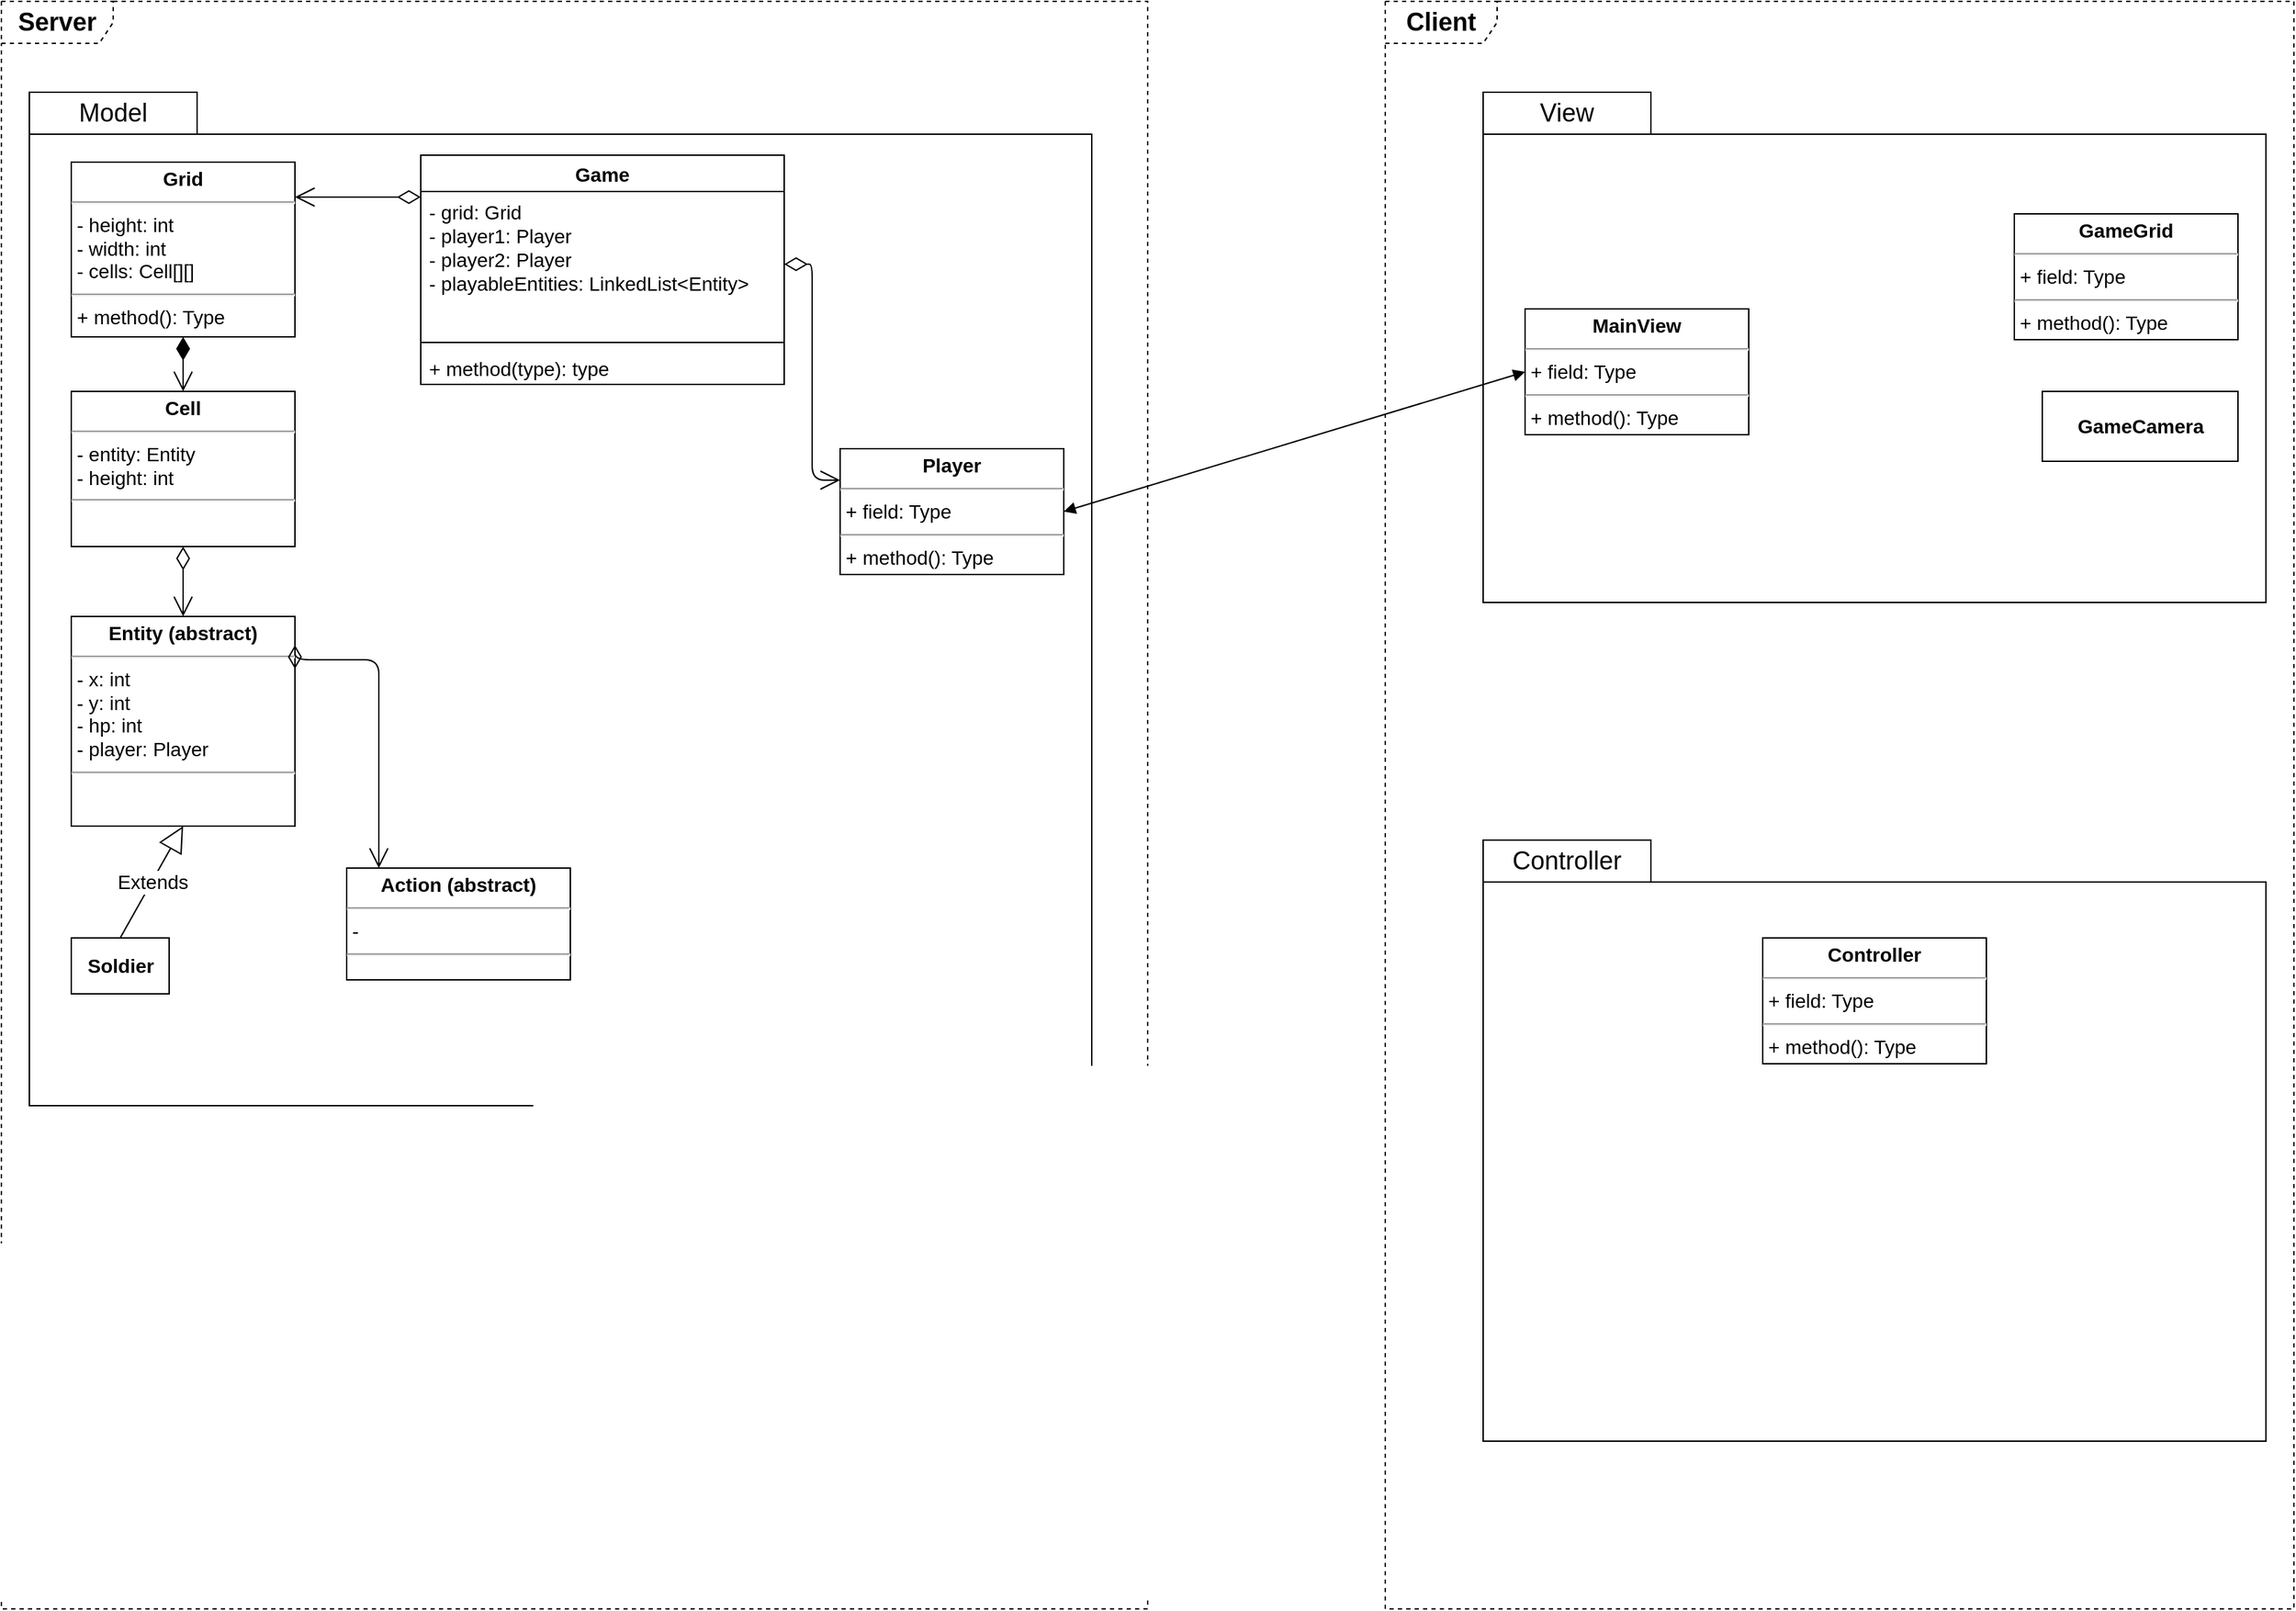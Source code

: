 <mxfile version="14.1.8" type="device"><diagram id="C5RBs43oDa-KdzZeNtuy" name="Page-1"><mxGraphModel dx="2555" dy="1025" grid="1" gridSize="10" guides="1" tooltips="1" connect="1" arrows="1" fold="1" page="1" pageScale="1" pageWidth="827" pageHeight="1169" math="0" shadow="0"><root><mxCell id="WIyWlLk6GJQsqaUBKTNV-0"/><mxCell id="WIyWlLk6GJQsqaUBKTNV-1" parent="WIyWlLk6GJQsqaUBKTNV-0"/><mxCell id="uxTU_Fl1mZ-33k4q0JXO-39" value="&lt;b&gt;Server&lt;/b&gt;" style="shape=umlFrame;whiteSpace=wrap;html=1;labelBackgroundColor=none;fillColor=#ffffff;fontSize=18;fontColor=#000000;align=center;width=80;height=30;dashed=1;" parent="WIyWlLk6GJQsqaUBKTNV-1" vertex="1"><mxGeometry x="-820" y="10" width="820" height="1150" as="geometry"/></mxCell><mxCell id="uxTU_Fl1mZ-33k4q0JXO-34" value="&lt;b&gt;Client&lt;/b&gt;" style="shape=umlFrame;whiteSpace=wrap;html=1;labelBackgroundColor=none;fillColor=#ffffff;fontSize=18;fontColor=#000000;align=center;width=80;height=30;dashed=1;perimeterSpacing=0;" parent="WIyWlLk6GJQsqaUBKTNV-1" vertex="1"><mxGeometry x="170" y="10" width="650" height="1150" as="geometry"/></mxCell><mxCell id="uxTU_Fl1mZ-33k4q0JXO-5" value="" style="shape=folder;fontStyle=1;spacingTop=10;tabWidth=120;tabHeight=30;tabPosition=left;html=1;align=left;fontSize=14;" parent="WIyWlLk6GJQsqaUBKTNV-1" vertex="1"><mxGeometry x="-800" y="75" width="760" height="725" as="geometry"/></mxCell><mxCell id="uxTU_Fl1mZ-33k4q0JXO-1" value="Game" style="swimlane;fontStyle=1;align=center;verticalAlign=middle;childLayout=stackLayout;horizontal=1;startSize=26;horizontalStack=0;resizeParent=1;resizeParentMax=0;resizeLast=0;collapsible=1;marginBottom=0;fontSize=14;" parent="WIyWlLk6GJQsqaUBKTNV-1" vertex="1"><mxGeometry x="-520" y="120" width="260" height="164" as="geometry"><mxRectangle x="460" y="240" width="70" height="26" as="alternateBounds"/></mxGeometry></mxCell><mxCell id="uxTU_Fl1mZ-33k4q0JXO-2" value="- grid: Grid&#10;- player1: Player&#10;- player2: Player&#10;- playableEntities: LinkedList&lt;Entity&gt;" style="text;align=left;verticalAlign=top;spacingLeft=4;spacingRight=4;overflow=hidden;rotatable=0;points=[[0,0.5],[1,0.5]];portConstraint=eastwest;labelBackgroundColor=none;labelBorderColor=none;fontSize=14;strokeWidth=3;" parent="uxTU_Fl1mZ-33k4q0JXO-1" vertex="1"><mxGeometry y="26" width="260" height="104" as="geometry"/></mxCell><mxCell id="uxTU_Fl1mZ-33k4q0JXO-3" value="" style="line;strokeWidth=1;fillColor=none;align=left;verticalAlign=middle;spacingTop=-1;spacingLeft=3;spacingRight=3;rotatable=0;labelPosition=right;points=[];portConstraint=eastwest;fontSize=14;" parent="uxTU_Fl1mZ-33k4q0JXO-1" vertex="1"><mxGeometry y="130" width="260" height="8" as="geometry"/></mxCell><mxCell id="uxTU_Fl1mZ-33k4q0JXO-4" value="+ method(type): type" style="text;strokeColor=none;fillColor=none;align=left;verticalAlign=top;spacingLeft=4;spacingRight=4;overflow=hidden;rotatable=0;points=[[0,0.5],[1,0.5]];portConstraint=eastwest;fontSize=14;" parent="uxTU_Fl1mZ-33k4q0JXO-1" vertex="1"><mxGeometry y="138" width="260" height="26" as="geometry"/></mxCell><mxCell id="uxTU_Fl1mZ-33k4q0JXO-6" value="Model" style="text;html=1;strokeColor=none;fillColor=none;align=center;verticalAlign=middle;whiteSpace=wrap;rounded=0;fontSize=18;" parent="WIyWlLk6GJQsqaUBKTNV-1" vertex="1"><mxGeometry x="-800" y="75" width="120" height="30" as="geometry"/></mxCell><mxCell id="uxTU_Fl1mZ-33k4q0JXO-10" value="" style="shape=folder;fontStyle=1;spacingTop=10;tabWidth=120;tabHeight=30;tabPosition=left;html=1;labelBackgroundColor=none;fillColor=#ffffff;fontColor=#000000;align=left;fontSize=14;" parent="WIyWlLk6GJQsqaUBKTNV-1" vertex="1"><mxGeometry x="240" y="75" width="560" height="365" as="geometry"/></mxCell><mxCell id="uxTU_Fl1mZ-33k4q0JXO-12" value="View" style="text;html=1;strokeColor=none;fillColor=none;align=center;verticalAlign=middle;whiteSpace=wrap;rounded=0;labelBackgroundColor=none;fontColor=#000000;fontSize=18;" parent="WIyWlLk6GJQsqaUBKTNV-1" vertex="1"><mxGeometry x="240" y="75" width="120" height="30" as="geometry"/></mxCell><mxCell id="uxTU_Fl1mZ-33k4q0JXO-14" value="&lt;p style=&quot;margin: 4px 0px 0px ; text-align: center ; font-size: 14px&quot;&gt;&lt;b style=&quot;font-size: 14px&quot;&gt;Grid&lt;/b&gt;&lt;/p&gt;&lt;hr style=&quot;font-size: 14px&quot;&gt;&lt;p style=&quot;margin: 0px 0px 0px 4px ; font-size: 14px&quot;&gt;- height: int&lt;/p&gt;&lt;p style=&quot;margin: 0px 0px 0px 4px ; font-size: 14px&quot;&gt;- width: int&lt;/p&gt;&lt;p style=&quot;margin: 0px 0px 0px 4px ; font-size: 14px&quot;&gt;- cells: Cell[][]&lt;/p&gt;&lt;hr style=&quot;font-size: 14px&quot;&gt;&lt;p style=&quot;margin: 0px 0px 0px 4px ; font-size: 14px&quot;&gt;+ method(): Type&lt;/p&gt;" style="verticalAlign=top;align=left;overflow=fill;fontSize=14;fontFamily=Helvetica;html=1;labelBackgroundColor=none;fillColor=#ffffff;" parent="WIyWlLk6GJQsqaUBKTNV-1" vertex="1"><mxGeometry x="-770" y="125" width="160" height="125" as="geometry"/></mxCell><mxCell id="uxTU_Fl1mZ-33k4q0JXO-16" value="&lt;p style=&quot;margin: 4px 0px 0px; text-align: center; font-size: 14px;&quot;&gt;&lt;b style=&quot;font-size: 14px;&quot;&gt;Player&lt;/b&gt;&lt;/p&gt;&lt;hr style=&quot;font-size: 14px;&quot;&gt;&lt;p style=&quot;margin: 0px 0px 0px 4px; font-size: 14px;&quot;&gt;+ field: Type&lt;/p&gt;&lt;hr style=&quot;font-size: 14px;&quot;&gt;&lt;p style=&quot;margin: 0px 0px 0px 4px; font-size: 14px;&quot;&gt;+ method(): Type&lt;/p&gt;" style="verticalAlign=top;align=left;overflow=fill;fontSize=14;fontFamily=Helvetica;html=1;labelBackgroundColor=none;fillColor=#ffffff;" parent="WIyWlLk6GJQsqaUBKTNV-1" vertex="1"><mxGeometry x="-220" y="330" width="160" height="90" as="geometry"/></mxCell><mxCell id="uxTU_Fl1mZ-33k4q0JXO-17" value="&lt;p style=&quot;margin: 4px 0px 0px ; text-align: center ; font-size: 14px&quot;&gt;&lt;b style=&quot;font-size: 14px&quot;&gt;Entity (abstract)&lt;/b&gt;&lt;/p&gt;&lt;hr&gt;&lt;p style=&quot;margin: 0px 0px 0px 4px ; font-size: 14px&quot;&gt;- x: int&lt;/p&gt;&lt;p style=&quot;margin: 0px 0px 0px 4px ; font-size: 14px&quot;&gt;- y: int&lt;/p&gt;&lt;p style=&quot;margin: 0px 0px 0px 4px ; font-size: 14px&quot;&gt;- hp: int&lt;/p&gt;&lt;p style=&quot;margin: 0px 0px 0px 4px ; font-size: 14px&quot;&gt;- player: Player&lt;/p&gt;&lt;hr style=&quot;font-size: 14px&quot;&gt;&lt;p style=&quot;margin: 0px 0px 0px 4px ; font-size: 14px&quot;&gt;&lt;br&gt;&lt;/p&gt;" style="verticalAlign=top;align=left;overflow=fill;fontSize=14;fontFamily=Helvetica;html=1;labelBackgroundColor=none;fillColor=#ffffff;" parent="WIyWlLk6GJQsqaUBKTNV-1" vertex="1"><mxGeometry x="-770" y="450" width="160" height="150" as="geometry"/></mxCell><mxCell id="uxTU_Fl1mZ-33k4q0JXO-24" value="" style="endArrow=open;html=1;endSize=12;startArrow=diamondThin;startSize=14;startFill=0;edgeStyle=orthogonalEdgeStyle;align=left;verticalAlign=bottom;fontSize=14;fontColor=#000000;entryX=0;entryY=0.25;entryDx=0;entryDy=0;" parent="WIyWlLk6GJQsqaUBKTNV-1" source="uxTU_Fl1mZ-33k4q0JXO-2" target="uxTU_Fl1mZ-33k4q0JXO-16" edge="1"><mxGeometry x="-1" y="3" relative="1" as="geometry"><mxPoint x="-270" y="213" as="sourcePoint"/><mxPoint x="-390" y="180" as="targetPoint"/></mxGeometry></mxCell><mxCell id="uxTU_Fl1mZ-33k4q0JXO-26" value="" style="endArrow=open;html=1;endSize=12;startArrow=diamondThin;startSize=14;startFill=1;edgeStyle=orthogonalEdgeStyle;align=left;verticalAlign=bottom;fontSize=14;fontColor=#000000;exitX=0.5;exitY=1;exitDx=0;exitDy=0;entryX=0.5;entryY=0;entryDx=0;entryDy=0;" parent="WIyWlLk6GJQsqaUBKTNV-1" source="uxTU_Fl1mZ-33k4q0JXO-14" target="uxTU_Fl1mZ-33k4q0JXO-15" edge="1"><mxGeometry x="-1" y="3" relative="1" as="geometry"><mxPoint x="-250" y="385" as="sourcePoint"/><mxPoint x="-90" y="385" as="targetPoint"/></mxGeometry></mxCell><mxCell id="uxTU_Fl1mZ-33k4q0JXO-28" value="" style="endArrow=open;html=1;endSize=12;startArrow=diamondThin;startSize=14;startFill=0;edgeStyle=orthogonalEdgeStyle;align=left;verticalAlign=bottom;fontSize=14;fontColor=#000000;exitX=0.5;exitY=1;exitDx=0;exitDy=0;entryX=0.5;entryY=0;entryDx=0;entryDy=0;" parent="WIyWlLk6GJQsqaUBKTNV-1" source="uxTU_Fl1mZ-33k4q0JXO-15" target="uxTU_Fl1mZ-33k4q0JXO-17" edge="1"><mxGeometry x="-0.035" y="20" relative="1" as="geometry"><mxPoint x="-420" y="405" as="sourcePoint"/><mxPoint x="-260" y="405" as="targetPoint"/><mxPoint as="offset"/></mxGeometry></mxCell><mxCell id="uxTU_Fl1mZ-33k4q0JXO-29" value="&lt;b&gt;Soldier&lt;/b&gt;" style="html=1;labelBackgroundColor=none;fillColor=#ffffff;fontSize=14;fontColor=#000000;align=center;" parent="WIyWlLk6GJQsqaUBKTNV-1" vertex="1"><mxGeometry x="-770" y="680" width="70" height="40" as="geometry"/></mxCell><mxCell id="uxTU_Fl1mZ-33k4q0JXO-30" value="Extends" style="endArrow=block;endSize=16;endFill=0;html=1;fontSize=14;fontColor=#000000;exitX=0.5;exitY=0;exitDx=0;exitDy=0;entryX=0.5;entryY=1;entryDx=0;entryDy=0;" parent="WIyWlLk6GJQsqaUBKTNV-1" source="uxTU_Fl1mZ-33k4q0JXO-29" target="uxTU_Fl1mZ-33k4q0JXO-17" edge="1"><mxGeometry width="160" relative="1" as="geometry"><mxPoint x="-370" y="685" as="sourcePoint"/><mxPoint x="-210" y="685" as="targetPoint"/></mxGeometry></mxCell><mxCell id="uxTU_Fl1mZ-33k4q0JXO-35" value="" style="shape=folder;fontStyle=1;spacingTop=10;tabWidth=120;tabHeight=30;tabPosition=left;html=1;labelBackgroundColor=none;fillColor=#ffffff;fontColor=#000000;align=left;fontSize=14;" parent="WIyWlLk6GJQsqaUBKTNV-1" vertex="1"><mxGeometry x="240" y="610" width="560" height="430" as="geometry"/></mxCell><mxCell id="uxTU_Fl1mZ-33k4q0JXO-36" value="Controller" style="text;html=1;strokeColor=none;fillColor=none;align=center;verticalAlign=middle;whiteSpace=wrap;rounded=0;labelBackgroundColor=none;fontColor=#000000;fontSize=18;" parent="WIyWlLk6GJQsqaUBKTNV-1" vertex="1"><mxGeometry x="240" y="610" width="120" height="30" as="geometry"/></mxCell><mxCell id="uxTU_Fl1mZ-33k4q0JXO-37" value="&lt;p style=&quot;margin: 4px 0px 0px ; text-align: center ; font-size: 14px&quot;&gt;&lt;b&gt;MainVi&lt;/b&gt;&lt;b&gt;ew&lt;/b&gt;&lt;/p&gt;&lt;hr style=&quot;font-size: 14px&quot;&gt;&lt;p style=&quot;margin: 0px 0px 0px 4px ; font-size: 14px&quot;&gt;+ field: Type&lt;/p&gt;&lt;hr style=&quot;font-size: 14px&quot;&gt;&lt;p style=&quot;margin: 0px 0px 0px 4px ; font-size: 14px&quot;&gt;+ method(): Type&lt;/p&gt;" style="verticalAlign=top;align=left;overflow=fill;fontSize=14;fontFamily=Helvetica;html=1;labelBackgroundColor=none;fillColor=#ffffff;" parent="WIyWlLk6GJQsqaUBKTNV-1" vertex="1"><mxGeometry x="270" y="230" width="160" height="90" as="geometry"/></mxCell><mxCell id="uxTU_Fl1mZ-33k4q0JXO-38" value="&lt;p style=&quot;margin: 4px 0px 0px ; text-align: center ; font-size: 14px&quot;&gt;&lt;b style=&quot;font-size: 14px&quot;&gt;Controller&lt;/b&gt;&lt;/p&gt;&lt;hr style=&quot;font-size: 14px&quot;&gt;&lt;p style=&quot;margin: 0px 0px 0px 4px ; font-size: 14px&quot;&gt;+ field: Type&lt;/p&gt;&lt;hr style=&quot;font-size: 14px&quot;&gt;&lt;p style=&quot;margin: 0px 0px 0px 4px ; font-size: 14px&quot;&gt;+ method(): Type&lt;/p&gt;" style="verticalAlign=top;align=left;overflow=fill;fontSize=14;fontFamily=Helvetica;html=1;labelBackgroundColor=none;fillColor=#ffffff;" parent="WIyWlLk6GJQsqaUBKTNV-1" vertex="1"><mxGeometry x="440" y="680" width="160" height="90" as="geometry"/></mxCell><mxCell id="uxTU_Fl1mZ-33k4q0JXO-40" value="&lt;p style=&quot;margin: 4px 0px 0px ; text-align: center ; font-size: 14px&quot;&gt;&lt;b&gt;GameGrid&lt;/b&gt;&lt;/p&gt;&lt;hr style=&quot;font-size: 14px&quot;&gt;&lt;p style=&quot;margin: 0px 0px 0px 4px ; font-size: 14px&quot;&gt;+ field: Type&lt;/p&gt;&lt;hr style=&quot;font-size: 14px&quot;&gt;&lt;p style=&quot;margin: 0px 0px 0px 4px ; font-size: 14px&quot;&gt;+ method(): Type&lt;/p&gt;" style="verticalAlign=top;align=left;overflow=fill;fontSize=14;fontFamily=Helvetica;html=1;labelBackgroundColor=none;fillColor=#ffffff;" parent="WIyWlLk6GJQsqaUBKTNV-1" vertex="1"><mxGeometry x="620" y="162" width="160" height="90" as="geometry"/></mxCell><mxCell id="uxTU_Fl1mZ-33k4q0JXO-43" value="&lt;b&gt;GameCamera&lt;/b&gt;" style="html=1;labelBackgroundColor=none;fillColor=#ffffff;fontSize=14;fontColor=#000000;align=center;" parent="WIyWlLk6GJQsqaUBKTNV-1" vertex="1"><mxGeometry x="640" y="289" width="140" height="50" as="geometry"/></mxCell><mxCell id="uxTU_Fl1mZ-33k4q0JXO-15" value="&lt;p style=&quot;margin: 4px 0px 0px ; text-align: center ; font-size: 14px&quot;&gt;&lt;b style=&quot;font-size: 14px&quot;&gt;Cell&lt;/b&gt;&lt;/p&gt;&lt;hr style=&quot;font-size: 14px&quot;&gt;&lt;p style=&quot;margin: 0px 0px 0px 4px ; font-size: 14px&quot;&gt;- entity: Entity&lt;/p&gt;&lt;p style=&quot;margin: 0px 0px 0px 4px ; font-size: 14px&quot;&gt;- height: int&lt;/p&gt;&lt;hr style=&quot;font-size: 14px&quot;&gt;&lt;p style=&quot;margin: 0px 0px 0px 4px ; font-size: 14px&quot;&gt;&lt;br&gt;&lt;/p&gt;" style="verticalAlign=top;align=left;overflow=fill;fontSize=14;fontFamily=Helvetica;html=1;labelBackgroundColor=none;fillColor=#ffffff;" parent="WIyWlLk6GJQsqaUBKTNV-1" vertex="1"><mxGeometry x="-770" y="289" width="160" height="111" as="geometry"/></mxCell><mxCell id="aws8m0ROhrYJoQUobD1a-0" value="" style="endArrow=open;html=1;endSize=12;startArrow=diamondThin;startSize=14;startFill=0;edgeStyle=orthogonalEdgeStyle;align=left;verticalAlign=bottom;fontSize=14;fontColor=#000000;" parent="WIyWlLk6GJQsqaUBKTNV-1" source="uxTU_Fl1mZ-33k4q0JXO-2" target="uxTU_Fl1mZ-33k4q0JXO-14" edge="1"><mxGeometry x="-1" y="3" relative="1" as="geometry"><mxPoint x="-610" y="476.004" as="sourcePoint"/><mxPoint x="-456.28" y="584.27" as="targetPoint"/><Array as="points"><mxPoint x="-540" y="150"/><mxPoint x="-540" y="150"/></Array></mxGeometry></mxCell><mxCell id="aws8m0ROhrYJoQUobD1a-2" value="" style="endArrow=block;startArrow=block;endFill=1;startFill=1;html=1;entryX=0;entryY=0.5;entryDx=0;entryDy=0;exitX=1;exitY=0.5;exitDx=0;exitDy=0;" parent="WIyWlLk6GJQsqaUBKTNV-1" source="uxTU_Fl1mZ-33k4q0JXO-16" target="uxTU_Fl1mZ-33k4q0JXO-37" edge="1"><mxGeometry width="160" relative="1" as="geometry"><mxPoint x="-130" y="370" as="sourcePoint"/><mxPoint x="30" y="370" as="targetPoint"/></mxGeometry></mxCell><mxCell id="aws8m0ROhrYJoQUobD1a-3" value="&lt;p style=&quot;margin: 4px 0px 0px ; text-align: center ; font-size: 14px&quot;&gt;&lt;b style=&quot;font-size: 14px&quot;&gt;Action (abstract)&lt;/b&gt;&lt;/p&gt;&lt;hr&gt;&lt;p style=&quot;margin: 0px 0px 0px 4px ; font-size: 14px&quot;&gt;-&amp;nbsp;&lt;/p&gt;&lt;hr style=&quot;font-size: 14px&quot;&gt;&lt;p style=&quot;margin: 0px 0px 0px 4px ; font-size: 14px&quot;&gt;&lt;br&gt;&lt;/p&gt;" style="verticalAlign=top;align=left;overflow=fill;fontSize=14;fontFamily=Helvetica;html=1;labelBackgroundColor=none;fillColor=#ffffff;" parent="WIyWlLk6GJQsqaUBKTNV-1" vertex="1"><mxGeometry x="-573" y="630" width="160" height="80" as="geometry"/></mxCell><mxCell id="E9Du14OvOAKa4paJbEn1-1" value="" style="endArrow=open;html=1;endSize=12;startArrow=diamondThin;startSize=14;startFill=0;edgeStyle=orthogonalEdgeStyle;align=left;verticalAlign=bottom;fontSize=14;fontColor=#000000;exitX=1;exitY=0.25;exitDx=0;exitDy=0;" edge="1" parent="WIyWlLk6GJQsqaUBKTNV-1" source="uxTU_Fl1mZ-33k4q0JXO-17" target="aws8m0ROhrYJoQUobD1a-3"><mxGeometry x="-0.035" y="20" relative="1" as="geometry"><mxPoint x="-560" y="470" as="sourcePoint"/><mxPoint x="-560" y="520" as="targetPoint"/><mxPoint as="offset"/><Array as="points"><mxPoint x="-550" y="481"/></Array></mxGeometry></mxCell></root></mxGraphModel></diagram></mxfile>